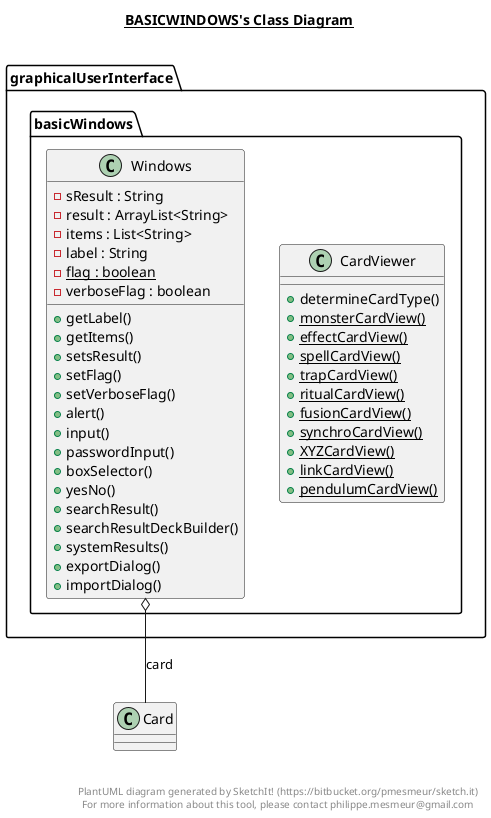 @startuml

title __BASICWINDOWS's Class Diagram__\n

  package graphicalUserInterface {
    package graphicalUserInterface.basicWindows {
      class CardViewer {
          + determineCardType()
          {static} + monsterCardView()
          {static} + effectCardView()
          {static} + spellCardView()
          {static} + trapCardView()
          {static} + ritualCardView()
          {static} + fusionCardView()
          {static} + synchroCardView()
          {static} + XYZCardView()
          {static} + linkCardView()
          {static} + pendulumCardView()
      }
    }
  }
  

  package graphicalUserInterface {
    package graphicalUserInterface.basicWindows {
      class Windows {
          - sResult : String
          - result : ArrayList<String>
          - items : List<String>
          - label : String
          {static} - flag : boolean
          - verboseFlag : boolean
          + getLabel()
          + getItems()
          + setsResult()
          + setFlag()
          + setVerboseFlag()
          + alert()
          + input()
          + passwordInput()
          + boxSelector()
          + yesNo()
          + searchResult()
          + searchResultDeckBuilder()
          + systemResults()
          + exportDialog()
          + importDialog()
      }
    }
  }
  

  Windows o-- Card : card


right footer


PlantUML diagram generated by SketchIt! (https://bitbucket.org/pmesmeur/sketch.it)
For more information about this tool, please contact philippe.mesmeur@gmail.com
endfooter

@enduml
